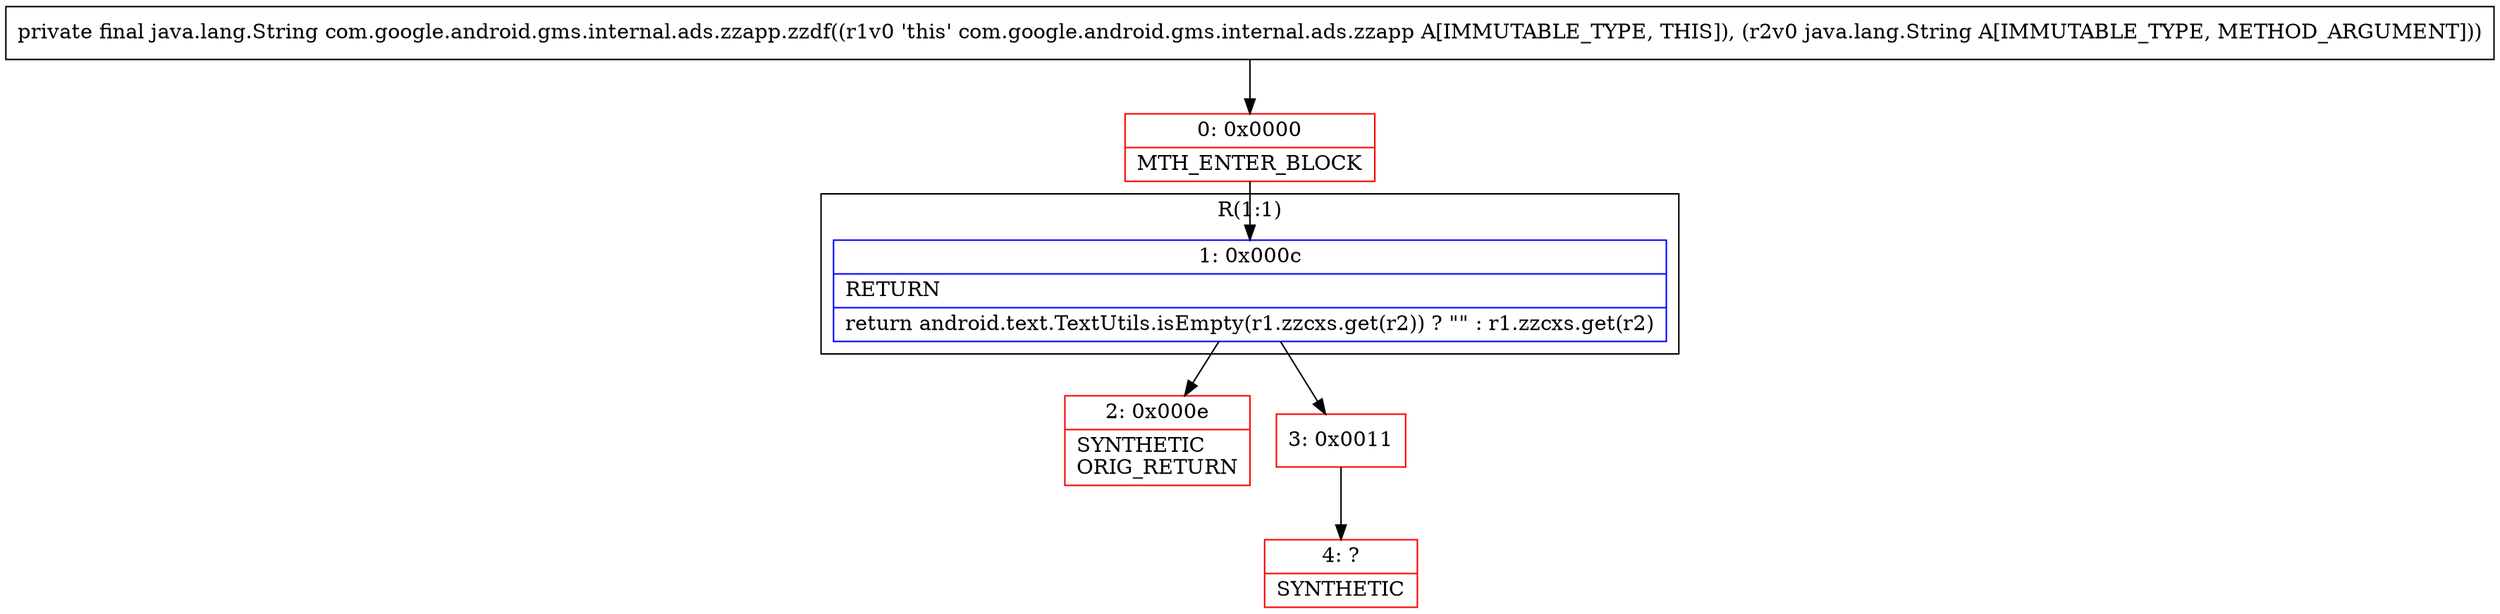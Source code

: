 digraph "CFG forcom.google.android.gms.internal.ads.zzapp.zzdf(Ljava\/lang\/String;)Ljava\/lang\/String;" {
subgraph cluster_Region_272076684 {
label = "R(1:1)";
node [shape=record,color=blue];
Node_1 [shape=record,label="{1\:\ 0x000c|RETURN\l|return android.text.TextUtils.isEmpty(r1.zzcxs.get(r2)) ? \"\" : r1.zzcxs.get(r2)\l}"];
}
Node_0 [shape=record,color=red,label="{0\:\ 0x0000|MTH_ENTER_BLOCK\l}"];
Node_2 [shape=record,color=red,label="{2\:\ 0x000e|SYNTHETIC\lORIG_RETURN\l}"];
Node_3 [shape=record,color=red,label="{3\:\ 0x0011}"];
Node_4 [shape=record,color=red,label="{4\:\ ?|SYNTHETIC\l}"];
MethodNode[shape=record,label="{private final java.lang.String com.google.android.gms.internal.ads.zzapp.zzdf((r1v0 'this' com.google.android.gms.internal.ads.zzapp A[IMMUTABLE_TYPE, THIS]), (r2v0 java.lang.String A[IMMUTABLE_TYPE, METHOD_ARGUMENT])) }"];
MethodNode -> Node_0;
Node_1 -> Node_2;
Node_1 -> Node_3;
Node_0 -> Node_1;
Node_3 -> Node_4;
}

